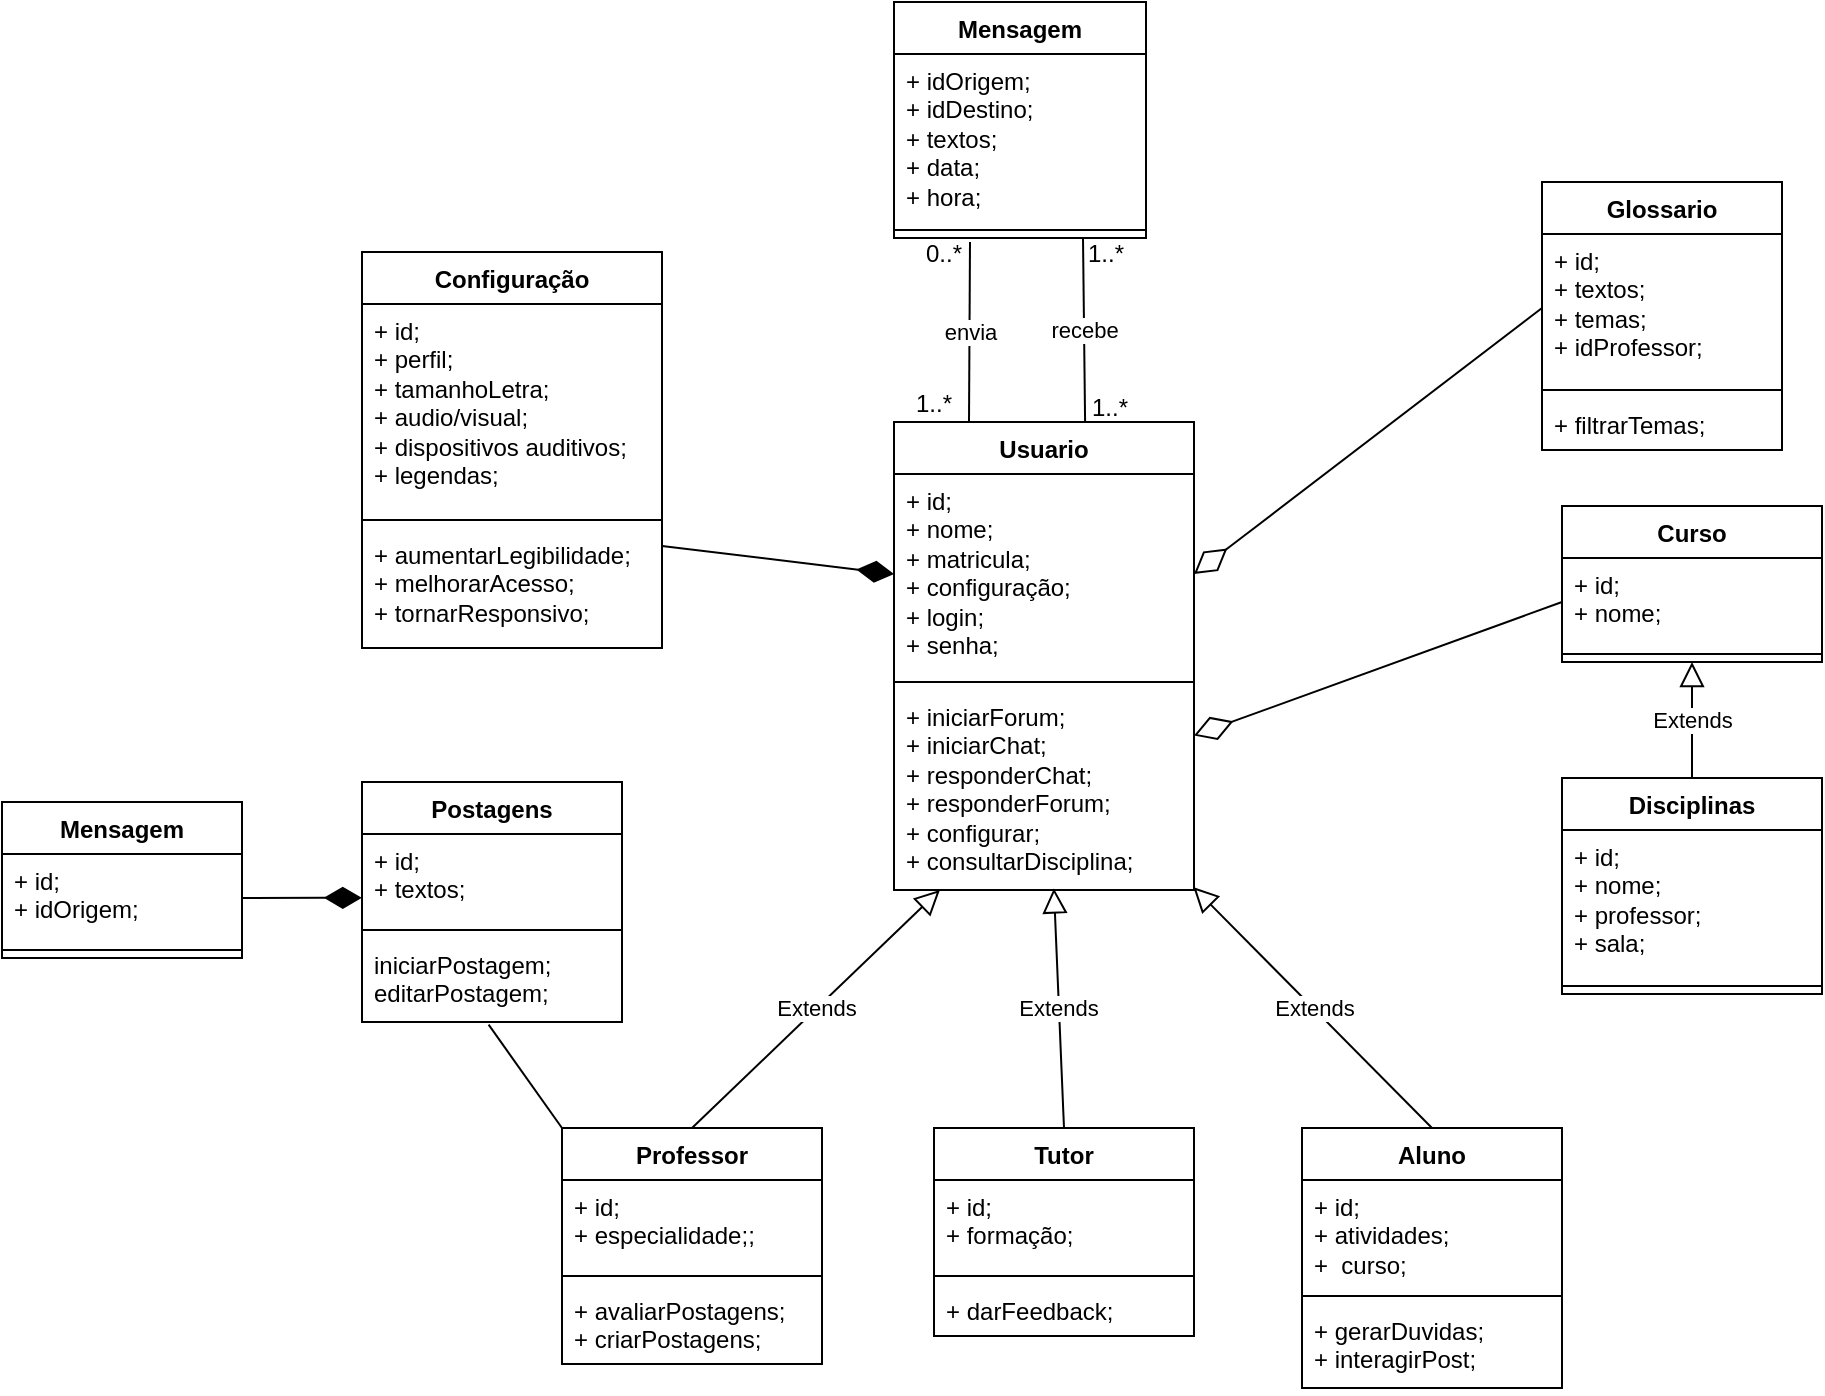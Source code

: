 <mxfile version="21.3.5" type="github">
  <diagram name="Página-1" id="-ME7ehJheVCDZSBrX716">
    <mxGraphModel dx="799" dy="425" grid="1" gridSize="10" guides="1" tooltips="1" connect="1" arrows="1" fold="1" page="1" pageScale="1" pageWidth="1169" pageHeight="827" math="0" shadow="0">
      <root>
        <mxCell id="0" />
        <mxCell id="1" parent="0" />
        <mxCell id="5FJHLc15Gb86tdBVQn2b-1" value="Aluno" style="swimlane;fontStyle=1;align=center;verticalAlign=top;childLayout=stackLayout;horizontal=1;startSize=26;horizontalStack=0;resizeParent=1;resizeParentMax=0;resizeLast=0;collapsible=1;marginBottom=0;whiteSpace=wrap;html=1;" parent="1" vertex="1">
          <mxGeometry x="710" y="613" width="130" height="130" as="geometry" />
        </mxCell>
        <mxCell id="5FJHLc15Gb86tdBVQn2b-2" value="+ id;&lt;br&gt;+ atividades;&lt;br&gt;+&amp;nbsp; curso;" style="text;strokeColor=none;fillColor=none;align=left;verticalAlign=top;spacingLeft=4;spacingRight=4;overflow=hidden;rotatable=0;points=[[0,0.5],[1,0.5]];portConstraint=eastwest;whiteSpace=wrap;html=1;" parent="5FJHLc15Gb86tdBVQn2b-1" vertex="1">
          <mxGeometry y="26" width="130" height="54" as="geometry" />
        </mxCell>
        <mxCell id="5FJHLc15Gb86tdBVQn2b-3" value="" style="line;strokeWidth=1;fillColor=none;align=left;verticalAlign=middle;spacingTop=-1;spacingLeft=3;spacingRight=3;rotatable=0;labelPosition=right;points=[];portConstraint=eastwest;strokeColor=inherit;" parent="5FJHLc15Gb86tdBVQn2b-1" vertex="1">
          <mxGeometry y="80" width="130" height="8" as="geometry" />
        </mxCell>
        <mxCell id="5FJHLc15Gb86tdBVQn2b-4" value="+ gerarDuvidas;&lt;br&gt;+ interagirPost;" style="text;strokeColor=none;fillColor=none;align=left;verticalAlign=top;spacingLeft=4;spacingRight=4;overflow=hidden;rotatable=0;points=[[0,0.5],[1,0.5]];portConstraint=eastwest;whiteSpace=wrap;html=1;" parent="5FJHLc15Gb86tdBVQn2b-1" vertex="1">
          <mxGeometry y="88" width="130" height="42" as="geometry" />
        </mxCell>
        <mxCell id="5FJHLc15Gb86tdBVQn2b-6" value="Usuario" style="swimlane;fontStyle=1;align=center;verticalAlign=top;childLayout=stackLayout;horizontal=1;startSize=26;horizontalStack=0;resizeParent=1;resizeParentMax=0;resizeLast=0;collapsible=1;marginBottom=0;whiteSpace=wrap;html=1;" parent="1" vertex="1">
          <mxGeometry x="506" y="260" width="150" height="234" as="geometry" />
        </mxCell>
        <mxCell id="5FJHLc15Gb86tdBVQn2b-7" value="+ id;&lt;br&gt;+ nome;&lt;br&gt;+ matricula;&lt;br&gt;+ configuração;&lt;br&gt;+ login;&lt;br&gt;+ senha;&lt;br&gt;" style="text;strokeColor=none;fillColor=none;align=left;verticalAlign=top;spacingLeft=4;spacingRight=4;overflow=hidden;rotatable=0;points=[[0,0.5],[1,0.5]];portConstraint=eastwest;whiteSpace=wrap;html=1;" parent="5FJHLc15Gb86tdBVQn2b-6" vertex="1">
          <mxGeometry y="26" width="150" height="100" as="geometry" />
        </mxCell>
        <mxCell id="5FJHLc15Gb86tdBVQn2b-8" value="" style="line;strokeWidth=1;fillColor=none;align=left;verticalAlign=middle;spacingTop=-1;spacingLeft=3;spacingRight=3;rotatable=0;labelPosition=right;points=[];portConstraint=eastwest;strokeColor=inherit;" parent="5FJHLc15Gb86tdBVQn2b-6" vertex="1">
          <mxGeometry y="126" width="150" height="8" as="geometry" />
        </mxCell>
        <mxCell id="5FJHLc15Gb86tdBVQn2b-9" value="+ iniciarForum;&lt;br&gt;+ iniciarChat;&lt;br&gt;+ responderChat;&lt;br&gt;+ responderForum;&lt;br&gt;+ configurar;&lt;br&gt;+ consultarDisciplina;" style="text;strokeColor=none;fillColor=none;align=left;verticalAlign=top;spacingLeft=4;spacingRight=4;overflow=hidden;rotatable=0;points=[[0,0.5],[1,0.5]];portConstraint=eastwest;whiteSpace=wrap;html=1;" parent="5FJHLc15Gb86tdBVQn2b-6" vertex="1">
          <mxGeometry y="134" width="150" height="100" as="geometry" />
        </mxCell>
        <mxCell id="DYvdW3RG6RtuztpuYfse-5" value="Tutor" style="swimlane;fontStyle=1;align=center;verticalAlign=top;childLayout=stackLayout;horizontal=1;startSize=26;horizontalStack=0;resizeParent=1;resizeParentMax=0;resizeLast=0;collapsible=1;marginBottom=0;whiteSpace=wrap;html=1;" parent="1" vertex="1">
          <mxGeometry x="526" y="613" width="130" height="104" as="geometry" />
        </mxCell>
        <mxCell id="DYvdW3RG6RtuztpuYfse-6" value="+ id;&lt;br&gt;+ formação;" style="text;strokeColor=none;fillColor=none;align=left;verticalAlign=top;spacingLeft=4;spacingRight=4;overflow=hidden;rotatable=0;points=[[0,0.5],[1,0.5]];portConstraint=eastwest;whiteSpace=wrap;html=1;" parent="DYvdW3RG6RtuztpuYfse-5" vertex="1">
          <mxGeometry y="26" width="130" height="44" as="geometry" />
        </mxCell>
        <mxCell id="DYvdW3RG6RtuztpuYfse-7" value="" style="line;strokeWidth=1;fillColor=none;align=left;verticalAlign=middle;spacingTop=-1;spacingLeft=3;spacingRight=3;rotatable=0;labelPosition=right;points=[];portConstraint=eastwest;strokeColor=inherit;" parent="DYvdW3RG6RtuztpuYfse-5" vertex="1">
          <mxGeometry y="70" width="130" height="8" as="geometry" />
        </mxCell>
        <mxCell id="DYvdW3RG6RtuztpuYfse-8" value="+ darFeedback;" style="text;strokeColor=none;fillColor=none;align=left;verticalAlign=top;spacingLeft=4;spacingRight=4;overflow=hidden;rotatable=0;points=[[0,0.5],[1,0.5]];portConstraint=eastwest;whiteSpace=wrap;html=1;" parent="DYvdW3RG6RtuztpuYfse-5" vertex="1">
          <mxGeometry y="78" width="130" height="26" as="geometry" />
        </mxCell>
        <mxCell id="DYvdW3RG6RtuztpuYfse-9" value="Professor" style="swimlane;fontStyle=1;align=center;verticalAlign=top;childLayout=stackLayout;horizontal=1;startSize=26;horizontalStack=0;resizeParent=1;resizeParentMax=0;resizeLast=0;collapsible=1;marginBottom=0;whiteSpace=wrap;html=1;" parent="1" vertex="1">
          <mxGeometry x="340" y="613" width="130" height="118" as="geometry" />
        </mxCell>
        <mxCell id="DYvdW3RG6RtuztpuYfse-10" value="+ id;&lt;br&gt;+ especialidade;;" style="text;strokeColor=none;fillColor=none;align=left;verticalAlign=top;spacingLeft=4;spacingRight=4;overflow=hidden;rotatable=0;points=[[0,0.5],[1,0.5]];portConstraint=eastwest;whiteSpace=wrap;html=1;" parent="DYvdW3RG6RtuztpuYfse-9" vertex="1">
          <mxGeometry y="26" width="130" height="44" as="geometry" />
        </mxCell>
        <mxCell id="DYvdW3RG6RtuztpuYfse-11" value="" style="line;strokeWidth=1;fillColor=none;align=left;verticalAlign=middle;spacingTop=-1;spacingLeft=3;spacingRight=3;rotatable=0;labelPosition=right;points=[];portConstraint=eastwest;strokeColor=inherit;" parent="DYvdW3RG6RtuztpuYfse-9" vertex="1">
          <mxGeometry y="70" width="130" height="8" as="geometry" />
        </mxCell>
        <mxCell id="DYvdW3RG6RtuztpuYfse-12" value="+ avaliarPostagens;&lt;br&gt;+ criarPostagens;" style="text;strokeColor=none;fillColor=none;align=left;verticalAlign=top;spacingLeft=4;spacingRight=4;overflow=hidden;rotatable=0;points=[[0,0.5],[1,0.5]];portConstraint=eastwest;whiteSpace=wrap;html=1;" parent="DYvdW3RG6RtuztpuYfse-9" vertex="1">
          <mxGeometry y="78" width="130" height="40" as="geometry" />
        </mxCell>
        <mxCell id="DYvdW3RG6RtuztpuYfse-13" value="Extends" style="endArrow=block;endSize=10;endFill=0;html=1;rounded=0;exitX=0.5;exitY=0;exitDx=0;exitDy=0;entryX=0.533;entryY=0.992;entryDx=0;entryDy=0;entryPerimeter=0;" parent="1" source="DYvdW3RG6RtuztpuYfse-5" target="5FJHLc15Gb86tdBVQn2b-9" edge="1">
          <mxGeometry width="160" relative="1" as="geometry">
            <mxPoint x="910" y="504" as="sourcePoint" />
            <mxPoint x="585" y="510" as="targetPoint" />
          </mxGeometry>
        </mxCell>
        <mxCell id="DYvdW3RG6RtuztpuYfse-14" value="Extends" style="endArrow=block;endSize=10;endFill=0;html=1;rounded=0;exitX=0.5;exitY=0;exitDx=0;exitDy=0;entryX=0.998;entryY=0.986;entryDx=0;entryDy=0;entryPerimeter=0;" parent="1" source="5FJHLc15Gb86tdBVQn2b-1" target="5FJHLc15Gb86tdBVQn2b-9" edge="1">
          <mxGeometry width="160" relative="1" as="geometry">
            <mxPoint x="910" y="604" as="sourcePoint" />
            <mxPoint x="650" y="510" as="targetPoint" />
          </mxGeometry>
        </mxCell>
        <mxCell id="DYvdW3RG6RtuztpuYfse-15" value="Extends" style="endArrow=block;endSize=10;endFill=0;html=1;rounded=0;exitX=0.5;exitY=0;exitDx=0;exitDy=0;" parent="1" source="DYvdW3RG6RtuztpuYfse-9" target="5FJHLc15Gb86tdBVQn2b-9" edge="1">
          <mxGeometry width="160" relative="1" as="geometry">
            <mxPoint x="1020" y="534" as="sourcePoint" />
            <mxPoint x="644" y="490" as="targetPoint" />
          </mxGeometry>
        </mxCell>
        <mxCell id="DYvdW3RG6RtuztpuYfse-17" value="Configuração" style="swimlane;fontStyle=1;align=center;verticalAlign=top;childLayout=stackLayout;horizontal=1;startSize=26;horizontalStack=0;resizeParent=1;resizeParentMax=0;resizeLast=0;collapsible=1;marginBottom=0;whiteSpace=wrap;html=1;" parent="1" vertex="1">
          <mxGeometry x="240" y="175" width="150" height="198" as="geometry" />
        </mxCell>
        <mxCell id="DYvdW3RG6RtuztpuYfse-18" value="+ id;&lt;br&gt;+ perfil;&lt;br&gt;+ tamanhoLetra;&lt;br style=&quot;border-color: var(--border-color);&quot;&gt;+ audio/visual;&lt;br style=&quot;border-color: var(--border-color);&quot;&gt;+ dispositivos auditivos;&lt;br style=&quot;border-color: var(--border-color);&quot;&gt;+ legendas;" style="text;strokeColor=none;fillColor=none;align=left;verticalAlign=top;spacingLeft=4;spacingRight=4;overflow=hidden;rotatable=0;points=[[0,0.5],[1,0.5]];portConstraint=eastwest;whiteSpace=wrap;html=1;" parent="DYvdW3RG6RtuztpuYfse-17" vertex="1">
          <mxGeometry y="26" width="150" height="104" as="geometry" />
        </mxCell>
        <mxCell id="DYvdW3RG6RtuztpuYfse-19" value="" style="line;strokeWidth=1;fillColor=none;align=left;verticalAlign=middle;spacingTop=-1;spacingLeft=3;spacingRight=3;rotatable=0;labelPosition=right;points=[];portConstraint=eastwest;strokeColor=inherit;" parent="DYvdW3RG6RtuztpuYfse-17" vertex="1">
          <mxGeometry y="130" width="150" height="8" as="geometry" />
        </mxCell>
        <mxCell id="DYvdW3RG6RtuztpuYfse-20" value="+ aumentarLegibilidade;&lt;br&gt;+ melhorarAcesso;&lt;br&gt;+ tornarResponsivo;" style="text;strokeColor=none;fillColor=none;align=left;verticalAlign=top;spacingLeft=4;spacingRight=4;overflow=hidden;rotatable=0;points=[[0,0.5],[1,0.5]];portConstraint=eastwest;whiteSpace=wrap;html=1;" parent="DYvdW3RG6RtuztpuYfse-17" vertex="1">
          <mxGeometry y="138" width="150" height="60" as="geometry" />
        </mxCell>
        <mxCell id="DYvdW3RG6RtuztpuYfse-21" value="" style="endArrow=diamondThin;endFill=1;endSize=16;html=1;rounded=0;entryX=0;entryY=0.5;entryDx=0;entryDy=0;exitX=1;exitY=0.15;exitDx=0;exitDy=0;exitPerimeter=0;" parent="1" source="DYvdW3RG6RtuztpuYfse-20" target="5FJHLc15Gb86tdBVQn2b-7" edge="1">
          <mxGeometry width="160" relative="1" as="geometry">
            <mxPoint x="570" y="330" as="sourcePoint" />
            <mxPoint x="730" y="330" as="targetPoint" />
          </mxGeometry>
        </mxCell>
        <mxCell id="DYvdW3RG6RtuztpuYfse-22" value="Postagens" style="swimlane;fontStyle=1;align=center;verticalAlign=top;childLayout=stackLayout;horizontal=1;startSize=26;horizontalStack=0;resizeParent=1;resizeParentMax=0;resizeLast=0;collapsible=1;marginBottom=0;whiteSpace=wrap;html=1;" parent="1" vertex="1">
          <mxGeometry x="240" y="440" width="130" height="120" as="geometry" />
        </mxCell>
        <mxCell id="DYvdW3RG6RtuztpuYfse-23" value="+ id;&lt;br&gt;+ textos;" style="text;strokeColor=none;fillColor=none;align=left;verticalAlign=top;spacingLeft=4;spacingRight=4;overflow=hidden;rotatable=0;points=[[0,0.5],[1,0.5]];portConstraint=eastwest;whiteSpace=wrap;html=1;" parent="DYvdW3RG6RtuztpuYfse-22" vertex="1">
          <mxGeometry y="26" width="130" height="44" as="geometry" />
        </mxCell>
        <mxCell id="DYvdW3RG6RtuztpuYfse-24" value="" style="line;strokeWidth=1;fillColor=none;align=left;verticalAlign=middle;spacingTop=-1;spacingLeft=3;spacingRight=3;rotatable=0;labelPosition=right;points=[];portConstraint=eastwest;strokeColor=inherit;" parent="DYvdW3RG6RtuztpuYfse-22" vertex="1">
          <mxGeometry y="70" width="130" height="8" as="geometry" />
        </mxCell>
        <mxCell id="DYvdW3RG6RtuztpuYfse-25" value="iniciarPostagem;&lt;br&gt;editarPostagem;" style="text;strokeColor=none;fillColor=none;align=left;verticalAlign=top;spacingLeft=4;spacingRight=4;overflow=hidden;rotatable=0;points=[[0,0.5],[1,0.5]];portConstraint=eastwest;whiteSpace=wrap;html=1;" parent="DYvdW3RG6RtuztpuYfse-22" vertex="1">
          <mxGeometry y="78" width="130" height="42" as="geometry" />
        </mxCell>
        <mxCell id="DYvdW3RG6RtuztpuYfse-26" value="Mensagem" style="swimlane;fontStyle=1;align=center;verticalAlign=top;childLayout=stackLayout;horizontal=1;startSize=26;horizontalStack=0;resizeParent=1;resizeParentMax=0;resizeLast=0;collapsible=1;marginBottom=0;whiteSpace=wrap;html=1;" parent="1" vertex="1">
          <mxGeometry x="60" y="450" width="120" height="78" as="geometry" />
        </mxCell>
        <mxCell id="DYvdW3RG6RtuztpuYfse-27" value="+ id;&lt;br&gt;+ idOrigem;" style="text;strokeColor=none;fillColor=none;align=left;verticalAlign=top;spacingLeft=4;spacingRight=4;overflow=hidden;rotatable=0;points=[[0,0.5],[1,0.5]];portConstraint=eastwest;whiteSpace=wrap;html=1;" parent="DYvdW3RG6RtuztpuYfse-26" vertex="1">
          <mxGeometry y="26" width="120" height="44" as="geometry" />
        </mxCell>
        <mxCell id="DYvdW3RG6RtuztpuYfse-28" value="" style="line;strokeWidth=1;fillColor=none;align=left;verticalAlign=middle;spacingTop=-1;spacingLeft=3;spacingRight=3;rotatable=0;labelPosition=right;points=[];portConstraint=eastwest;strokeColor=inherit;" parent="DYvdW3RG6RtuztpuYfse-26" vertex="1">
          <mxGeometry y="70" width="120" height="8" as="geometry" />
        </mxCell>
        <mxCell id="DYvdW3RG6RtuztpuYfse-30" value="" style="endArrow=diamondThin;endFill=1;endSize=16;html=1;rounded=0;exitX=1;exitY=0.5;exitDx=0;exitDy=0;entryX=-0.001;entryY=0.725;entryDx=0;entryDy=0;entryPerimeter=0;" parent="1" source="DYvdW3RG6RtuztpuYfse-27" target="DYvdW3RG6RtuztpuYfse-23" edge="1">
          <mxGeometry width="160" relative="1" as="geometry">
            <mxPoint x="670" y="800" as="sourcePoint" />
            <mxPoint x="830" y="800" as="targetPoint" />
          </mxGeometry>
        </mxCell>
        <mxCell id="DYvdW3RG6RtuztpuYfse-31" value="Mensagem" style="swimlane;fontStyle=1;align=center;verticalAlign=top;childLayout=stackLayout;horizontal=1;startSize=26;horizontalStack=0;resizeParent=1;resizeParentMax=0;resizeLast=0;collapsible=1;marginBottom=0;whiteSpace=wrap;html=1;" parent="1" vertex="1">
          <mxGeometry x="506" y="50" width="126" height="118" as="geometry" />
        </mxCell>
        <mxCell id="DYvdW3RG6RtuztpuYfse-32" value="+ idOrigem;&lt;br&gt;+ idDestino;&lt;br&gt;+ textos;&lt;br&gt;+ data;&lt;br&gt;+ hora;" style="text;strokeColor=none;fillColor=none;align=left;verticalAlign=top;spacingLeft=4;spacingRight=4;overflow=hidden;rotatable=0;points=[[0,0.5],[1,0.5]];portConstraint=eastwest;whiteSpace=wrap;html=1;" parent="DYvdW3RG6RtuztpuYfse-31" vertex="1">
          <mxGeometry y="26" width="126" height="84" as="geometry" />
        </mxCell>
        <mxCell id="DYvdW3RG6RtuztpuYfse-33" value="" style="line;strokeWidth=1;fillColor=none;align=left;verticalAlign=middle;spacingTop=-1;spacingLeft=3;spacingRight=3;rotatable=0;labelPosition=right;points=[];portConstraint=eastwest;strokeColor=inherit;" parent="DYvdW3RG6RtuztpuYfse-31" vertex="1">
          <mxGeometry y="110" width="126" height="8" as="geometry" />
        </mxCell>
        <mxCell id="DYvdW3RG6RtuztpuYfse-37" value="Glossario" style="swimlane;fontStyle=1;align=center;verticalAlign=top;childLayout=stackLayout;horizontal=1;startSize=26;horizontalStack=0;resizeParent=1;resizeParentMax=0;resizeLast=0;collapsible=1;marginBottom=0;whiteSpace=wrap;html=1;" parent="1" vertex="1">
          <mxGeometry x="830" y="140" width="120" height="134" as="geometry" />
        </mxCell>
        <mxCell id="DYvdW3RG6RtuztpuYfse-38" value="+ id;&lt;br&gt;+ textos;&lt;br&gt;+ temas;&lt;br&gt;+ idProfessor;" style="text;strokeColor=none;fillColor=none;align=left;verticalAlign=top;spacingLeft=4;spacingRight=4;overflow=hidden;rotatable=0;points=[[0,0.5],[1,0.5]];portConstraint=eastwest;whiteSpace=wrap;html=1;" parent="DYvdW3RG6RtuztpuYfse-37" vertex="1">
          <mxGeometry y="26" width="120" height="74" as="geometry" />
        </mxCell>
        <mxCell id="DYvdW3RG6RtuztpuYfse-39" value="" style="line;strokeWidth=1;fillColor=none;align=left;verticalAlign=middle;spacingTop=-1;spacingLeft=3;spacingRight=3;rotatable=0;labelPosition=right;points=[];portConstraint=eastwest;strokeColor=inherit;" parent="DYvdW3RG6RtuztpuYfse-37" vertex="1">
          <mxGeometry y="100" width="120" height="8" as="geometry" />
        </mxCell>
        <mxCell id="DYvdW3RG6RtuztpuYfse-40" value="+ filtrarTemas;" style="text;strokeColor=none;fillColor=none;align=left;verticalAlign=top;spacingLeft=4;spacingRight=4;overflow=hidden;rotatable=0;points=[[0,0.5],[1,0.5]];portConstraint=eastwest;whiteSpace=wrap;html=1;" parent="DYvdW3RG6RtuztpuYfse-37" vertex="1">
          <mxGeometry y="108" width="120" height="26" as="geometry" />
        </mxCell>
        <mxCell id="DYvdW3RG6RtuztpuYfse-41" value="" style="endArrow=diamondThin;endFill=0;endSize=18;html=1;rounded=0;entryX=1;entryY=0.5;entryDx=0;entryDy=0;exitX=0;exitY=0.5;exitDx=0;exitDy=0;" parent="1" source="DYvdW3RG6RtuztpuYfse-38" target="5FJHLc15Gb86tdBVQn2b-7" edge="1">
          <mxGeometry width="160" relative="1" as="geometry">
            <mxPoint x="790" y="400" as="sourcePoint" />
            <mxPoint x="950" y="400" as="targetPoint" />
          </mxGeometry>
        </mxCell>
        <mxCell id="DYvdW3RG6RtuztpuYfse-42" value="Curso" style="swimlane;fontStyle=1;align=center;verticalAlign=top;childLayout=stackLayout;horizontal=1;startSize=26;horizontalStack=0;resizeParent=1;resizeParentMax=0;resizeLast=0;collapsible=1;marginBottom=0;whiteSpace=wrap;html=1;" parent="1" vertex="1">
          <mxGeometry x="840" y="302" width="130" height="78" as="geometry" />
        </mxCell>
        <mxCell id="DYvdW3RG6RtuztpuYfse-43" value="+ id;&lt;br&gt;+ nome;" style="text;strokeColor=none;fillColor=none;align=left;verticalAlign=top;spacingLeft=4;spacingRight=4;overflow=hidden;rotatable=0;points=[[0,0.5],[1,0.5]];portConstraint=eastwest;whiteSpace=wrap;html=1;" parent="DYvdW3RG6RtuztpuYfse-42" vertex="1">
          <mxGeometry y="26" width="130" height="44" as="geometry" />
        </mxCell>
        <mxCell id="DYvdW3RG6RtuztpuYfse-44" value="" style="line;strokeWidth=1;fillColor=none;align=left;verticalAlign=middle;spacingTop=-1;spacingLeft=3;spacingRight=3;rotatable=0;labelPosition=right;points=[];portConstraint=eastwest;strokeColor=inherit;" parent="DYvdW3RG6RtuztpuYfse-42" vertex="1">
          <mxGeometry y="70" width="130" height="8" as="geometry" />
        </mxCell>
        <mxCell id="DYvdW3RG6RtuztpuYfse-46" value="Disciplinas" style="swimlane;fontStyle=1;align=center;verticalAlign=top;childLayout=stackLayout;horizontal=1;startSize=26;horizontalStack=0;resizeParent=1;resizeParentMax=0;resizeLast=0;collapsible=1;marginBottom=0;whiteSpace=wrap;html=1;" parent="1" vertex="1">
          <mxGeometry x="840" y="438" width="130" height="108" as="geometry" />
        </mxCell>
        <mxCell id="DYvdW3RG6RtuztpuYfse-47" value="+ id;&lt;br&gt;+ nome;&lt;br&gt;+ professor;&lt;br&gt;+ sala;" style="text;strokeColor=none;fillColor=none;align=left;verticalAlign=top;spacingLeft=4;spacingRight=4;overflow=hidden;rotatable=0;points=[[0,0.5],[1,0.5]];portConstraint=eastwest;whiteSpace=wrap;html=1;" parent="DYvdW3RG6RtuztpuYfse-46" vertex="1">
          <mxGeometry y="26" width="130" height="74" as="geometry" />
        </mxCell>
        <mxCell id="DYvdW3RG6RtuztpuYfse-48" value="" style="line;strokeWidth=1;fillColor=none;align=left;verticalAlign=middle;spacingTop=-1;spacingLeft=3;spacingRight=3;rotatable=0;labelPosition=right;points=[];portConstraint=eastwest;strokeColor=inherit;" parent="DYvdW3RG6RtuztpuYfse-46" vertex="1">
          <mxGeometry y="100" width="130" height="8" as="geometry" />
        </mxCell>
        <mxCell id="DYvdW3RG6RtuztpuYfse-49" value="Extends" style="endArrow=block;endSize=10;endFill=0;html=1;rounded=0;exitX=0.5;exitY=0;exitDx=0;exitDy=0;entryX=0.5;entryY=1;entryDx=0;entryDy=0;" parent="1" source="DYvdW3RG6RtuztpuYfse-46" target="DYvdW3RG6RtuztpuYfse-42" edge="1">
          <mxGeometry width="160" relative="1" as="geometry">
            <mxPoint x="790" y="400" as="sourcePoint" />
            <mxPoint x="950" y="400" as="targetPoint" />
          </mxGeometry>
        </mxCell>
        <mxCell id="DYvdW3RG6RtuztpuYfse-50" value="" style="endArrow=diamondThin;endFill=0;endSize=18;html=1;rounded=0;exitX=0;exitY=0.5;exitDx=0;exitDy=0;" parent="1" source="DYvdW3RG6RtuztpuYfse-43" target="5FJHLc15Gb86tdBVQn2b-9" edge="1">
          <mxGeometry width="160" relative="1" as="geometry">
            <mxPoint x="790" y="400" as="sourcePoint" />
            <mxPoint x="950" y="400" as="targetPoint" />
          </mxGeometry>
        </mxCell>
        <mxCell id="n2h7Dl9wR_cpHvIzflUe-3" value="" style="endArrow=none;html=1;rounded=0;exitX=0.25;exitY=0;exitDx=0;exitDy=0;endFill=0;" edge="1" parent="1" source="5FJHLc15Gb86tdBVQn2b-6">
          <mxGeometry relative="1" as="geometry">
            <mxPoint x="840" y="190" as="sourcePoint" />
            <mxPoint x="544" y="170" as="targetPoint" />
          </mxGeometry>
        </mxCell>
        <mxCell id="n2h7Dl9wR_cpHvIzflUe-4" value="envia" style="edgeLabel;resizable=0;html=1;align=center;verticalAlign=middle;" connectable="0" vertex="1" parent="n2h7Dl9wR_cpHvIzflUe-3">
          <mxGeometry relative="1" as="geometry" />
        </mxCell>
        <mxCell id="n2h7Dl9wR_cpHvIzflUe-5" value="" style="endArrow=none;html=1;rounded=0;entryX=0.75;entryY=1;entryDx=0;entryDy=0;endFill=0;exitX=0.637;exitY=-0.001;exitDx=0;exitDy=0;exitPerimeter=0;" edge="1" parent="1" source="5FJHLc15Gb86tdBVQn2b-6" target="DYvdW3RG6RtuztpuYfse-31">
          <mxGeometry relative="1" as="geometry">
            <mxPoint x="650" y="260" as="sourcePoint" />
            <mxPoint x="657" y="177" as="targetPoint" />
          </mxGeometry>
        </mxCell>
        <mxCell id="n2h7Dl9wR_cpHvIzflUe-6" value="recebe" style="edgeLabel;resizable=0;html=1;align=center;verticalAlign=middle;" connectable="0" vertex="1" parent="n2h7Dl9wR_cpHvIzflUe-5">
          <mxGeometry relative="1" as="geometry" />
        </mxCell>
        <mxCell id="n2h7Dl9wR_cpHvIzflUe-7" value="1..*" style="text;html=1;strokeColor=none;fillColor=none;align=center;verticalAlign=middle;whiteSpace=wrap;rounded=0;" vertex="1" parent="1">
          <mxGeometry x="582" y="161" width="60" height="30" as="geometry" />
        </mxCell>
        <mxCell id="n2h7Dl9wR_cpHvIzflUe-8" value="1..*" style="text;html=1;strokeColor=none;fillColor=none;align=center;verticalAlign=middle;whiteSpace=wrap;rounded=0;" vertex="1" parent="1">
          <mxGeometry x="584" y="238" width="60" height="30" as="geometry" />
        </mxCell>
        <mxCell id="n2h7Dl9wR_cpHvIzflUe-9" value="0..*" style="text;html=1;strokeColor=none;fillColor=none;align=center;verticalAlign=middle;whiteSpace=wrap;rounded=0;" vertex="1" parent="1">
          <mxGeometry x="511" y="161" width="40" height="30" as="geometry" />
        </mxCell>
        <mxCell id="n2h7Dl9wR_cpHvIzflUe-10" value="1..*" style="text;html=1;strokeColor=none;fillColor=none;align=center;verticalAlign=middle;whiteSpace=wrap;rounded=0;" vertex="1" parent="1">
          <mxGeometry x="496" y="236" width="60" height="30" as="geometry" />
        </mxCell>
        <mxCell id="n2h7Dl9wR_cpHvIzflUe-13" value="" style="endArrow=none;html=1;rounded=0;entryX=0;entryY=0;entryDx=0;entryDy=0;exitX=0.487;exitY=1.032;exitDx=0;exitDy=0;exitPerimeter=0;" edge="1" parent="1" source="DYvdW3RG6RtuztpuYfse-25" target="DYvdW3RG6RtuztpuYfse-9">
          <mxGeometry width="50" height="50" relative="1" as="geometry">
            <mxPoint x="310" y="630" as="sourcePoint" />
            <mxPoint x="360" y="580" as="targetPoint" />
          </mxGeometry>
        </mxCell>
      </root>
    </mxGraphModel>
  </diagram>
</mxfile>
